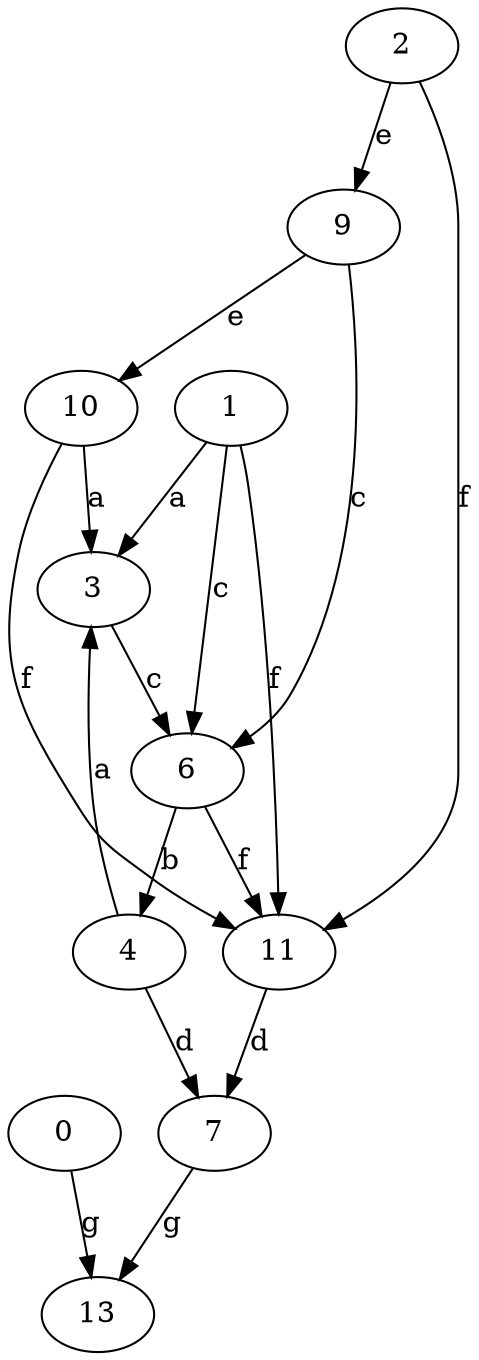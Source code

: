 strict digraph  {
1;
2;
0;
3;
4;
6;
7;
9;
10;
11;
13;
1 -> 3  [label=a];
1 -> 6  [label=c];
1 -> 11  [label=f];
2 -> 9  [label=e];
2 -> 11  [label=f];
0 -> 13  [label=g];
3 -> 6  [label=c];
4 -> 3  [label=a];
4 -> 7  [label=d];
6 -> 4  [label=b];
6 -> 11  [label=f];
7 -> 13  [label=g];
9 -> 6  [label=c];
9 -> 10  [label=e];
10 -> 3  [label=a];
10 -> 11  [label=f];
11 -> 7  [label=d];
}

